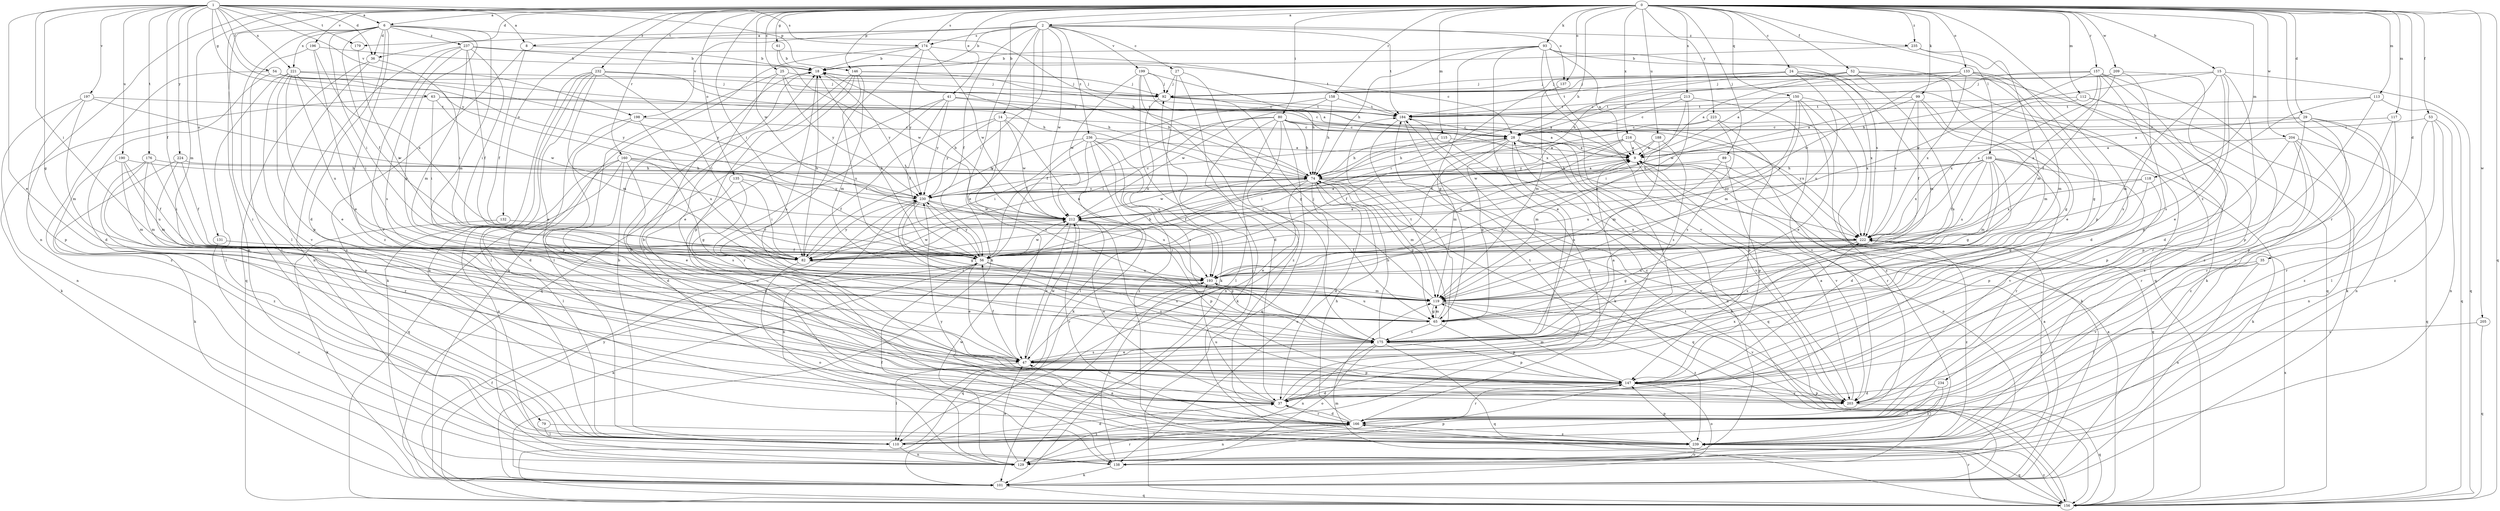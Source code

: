 strict digraph  {
0;
1;
2;
6;
8;
9;
14;
15;
18;
24;
25;
27;
28;
29;
35;
36;
37;
41;
47;
52;
53;
54;
56;
61;
63;
65;
74;
79;
80;
82;
89;
92;
93;
99;
101;
108;
110;
112;
113;
115;
117;
118;
119;
129;
131;
132;
133;
135;
137;
138;
146;
147;
150;
156;
157;
158;
160;
166;
174;
175;
176;
179;
184;
188;
190;
193;
196;
197;
198;
199;
203;
204;
205;
209;
212;
213;
216;
221;
222;
223;
224;
230;
232;
234;
235;
236;
237;
239;
0 -> 2  [label=a];
0 -> 6  [label=a];
0 -> 14  [label=b];
0 -> 15  [label=b];
0 -> 24  [label=c];
0 -> 25  [label=c];
0 -> 29  [label=d];
0 -> 35  [label=d];
0 -> 36  [label=d];
0 -> 41  [label=e];
0 -> 52  [label=f];
0 -> 53  [label=f];
0 -> 61  [label=g];
0 -> 74  [label=h];
0 -> 79  [label=i];
0 -> 80  [label=i];
0 -> 82  [label=i];
0 -> 89  [label=j];
0 -> 93  [label=k];
0 -> 99  [label=k];
0 -> 108  [label=l];
0 -> 112  [label=m];
0 -> 113  [label=m];
0 -> 115  [label=m];
0 -> 117  [label=m];
0 -> 118  [label=m];
0 -> 129  [label=n];
0 -> 131  [label=o];
0 -> 132  [label=o];
0 -> 133  [label=o];
0 -> 135  [label=o];
0 -> 137  [label=o];
0 -> 146  [label=p];
0 -> 150  [label=q];
0 -> 156  [label=q];
0 -> 157  [label=r];
0 -> 158  [label=r];
0 -> 160  [label=r];
0 -> 166  [label=r];
0 -> 174  [label=s];
0 -> 188  [label=u];
0 -> 196  [label=v];
0 -> 204  [label=w];
0 -> 205  [label=w];
0 -> 209  [label=w];
0 -> 212  [label=w];
0 -> 213  [label=x];
0 -> 216  [label=x];
0 -> 223  [label=y];
0 -> 232  [label=z];
0 -> 234  [label=z];
0 -> 235  [label=z];
1 -> 6  [label=a];
1 -> 8  [label=a];
1 -> 36  [label=d];
1 -> 47  [label=e];
1 -> 54  [label=f];
1 -> 56  [label=f];
1 -> 63  [label=g];
1 -> 65  [label=g];
1 -> 82  [label=i];
1 -> 119  [label=m];
1 -> 146  [label=p];
1 -> 174  [label=s];
1 -> 176  [label=t];
1 -> 179  [label=t];
1 -> 190  [label=u];
1 -> 197  [label=v];
1 -> 198  [label=v];
1 -> 221  [label=x];
1 -> 224  [label=y];
1 -> 230  [label=y];
2 -> 8  [label=a];
2 -> 18  [label=b];
2 -> 27  [label=c];
2 -> 47  [label=e];
2 -> 56  [label=f];
2 -> 82  [label=i];
2 -> 101  [label=k];
2 -> 137  [label=o];
2 -> 174  [label=s];
2 -> 179  [label=t];
2 -> 184  [label=t];
2 -> 198  [label=v];
2 -> 199  [label=v];
2 -> 212  [label=w];
2 -> 235  [label=z];
2 -> 236  [label=z];
6 -> 36  [label=d];
6 -> 37  [label=d];
6 -> 56  [label=f];
6 -> 65  [label=g];
6 -> 74  [label=h];
6 -> 82  [label=i];
6 -> 110  [label=l];
6 -> 119  [label=m];
6 -> 138  [label=o];
6 -> 221  [label=x];
6 -> 237  [label=z];
6 -> 239  [label=z];
8 -> 18  [label=b];
8 -> 56  [label=f];
8 -> 239  [label=z];
9 -> 74  [label=h];
9 -> 138  [label=o];
9 -> 156  [label=q];
9 -> 203  [label=v];
14 -> 28  [label=c];
14 -> 82  [label=i];
14 -> 175  [label=s];
14 -> 193  [label=u];
14 -> 212  [label=w];
14 -> 230  [label=y];
15 -> 47  [label=e];
15 -> 74  [label=h];
15 -> 92  [label=j];
15 -> 119  [label=m];
15 -> 156  [label=q];
15 -> 175  [label=s];
15 -> 203  [label=v];
18 -> 92  [label=j];
18 -> 175  [label=s];
18 -> 230  [label=y];
24 -> 74  [label=h];
24 -> 92  [label=j];
24 -> 101  [label=k];
24 -> 119  [label=m];
24 -> 184  [label=t];
24 -> 193  [label=u];
24 -> 222  [label=x];
25 -> 47  [label=e];
25 -> 74  [label=h];
25 -> 92  [label=j];
25 -> 110  [label=l];
25 -> 230  [label=y];
27 -> 65  [label=g];
27 -> 92  [label=j];
27 -> 101  [label=k];
27 -> 239  [label=z];
28 -> 9  [label=a];
28 -> 56  [label=f];
28 -> 65  [label=g];
28 -> 74  [label=h];
28 -> 101  [label=k];
28 -> 119  [label=m];
28 -> 129  [label=n];
28 -> 175  [label=s];
28 -> 203  [label=v];
29 -> 9  [label=a];
29 -> 28  [label=c];
29 -> 147  [label=p];
29 -> 166  [label=r];
29 -> 203  [label=v];
29 -> 239  [label=z];
35 -> 110  [label=l];
35 -> 129  [label=n];
35 -> 193  [label=u];
35 -> 203  [label=v];
36 -> 82  [label=i];
36 -> 110  [label=l];
36 -> 156  [label=q];
37 -> 18  [label=b];
37 -> 28  [label=c];
37 -> 166  [label=r];
37 -> 184  [label=t];
37 -> 193  [label=u];
37 -> 212  [label=w];
37 -> 222  [label=x];
41 -> 9  [label=a];
41 -> 56  [label=f];
41 -> 138  [label=o];
41 -> 166  [label=r];
41 -> 184  [label=t];
41 -> 230  [label=y];
47 -> 9  [label=a];
47 -> 56  [label=f];
47 -> 110  [label=l];
47 -> 147  [label=p];
47 -> 175  [label=s];
47 -> 212  [label=w];
52 -> 9  [label=a];
52 -> 28  [label=c];
52 -> 47  [label=e];
52 -> 92  [label=j];
52 -> 156  [label=q];
52 -> 175  [label=s];
53 -> 28  [label=c];
53 -> 110  [label=l];
53 -> 129  [label=n];
53 -> 166  [label=r];
53 -> 239  [label=z];
54 -> 37  [label=d];
54 -> 74  [label=h];
54 -> 92  [label=j];
54 -> 230  [label=y];
54 -> 239  [label=z];
56 -> 18  [label=b];
56 -> 47  [label=e];
56 -> 74  [label=h];
56 -> 101  [label=k];
56 -> 175  [label=s];
56 -> 193  [label=u];
56 -> 212  [label=w];
56 -> 230  [label=y];
61 -> 18  [label=b];
61 -> 212  [label=w];
63 -> 28  [label=c];
63 -> 82  [label=i];
63 -> 101  [label=k];
63 -> 184  [label=t];
63 -> 212  [label=w];
65 -> 119  [label=m];
65 -> 147  [label=p];
65 -> 175  [label=s];
65 -> 184  [label=t];
65 -> 193  [label=u];
74 -> 9  [label=a];
74 -> 18  [label=b];
74 -> 37  [label=d];
74 -> 47  [label=e];
74 -> 56  [label=f];
74 -> 65  [label=g];
74 -> 119  [label=m];
74 -> 138  [label=o];
74 -> 156  [label=q];
74 -> 203  [label=v];
74 -> 212  [label=w];
74 -> 230  [label=y];
79 -> 110  [label=l];
79 -> 239  [label=z];
80 -> 9  [label=a];
80 -> 28  [label=c];
80 -> 56  [label=f];
80 -> 74  [label=h];
80 -> 82  [label=i];
80 -> 101  [label=k];
80 -> 110  [label=l];
80 -> 129  [label=n];
80 -> 156  [label=q];
80 -> 222  [label=x];
82 -> 9  [label=a];
82 -> 18  [label=b];
82 -> 65  [label=g];
82 -> 138  [label=o];
82 -> 212  [label=w];
82 -> 230  [label=y];
89 -> 74  [label=h];
89 -> 147  [label=p];
89 -> 193  [label=u];
92 -> 184  [label=t];
92 -> 193  [label=u];
92 -> 222  [label=x];
93 -> 9  [label=a];
93 -> 18  [label=b];
93 -> 47  [label=e];
93 -> 65  [label=g];
93 -> 74  [label=h];
93 -> 110  [label=l];
93 -> 156  [label=q];
93 -> 203  [label=v];
93 -> 222  [label=x];
99 -> 9  [label=a];
99 -> 56  [label=f];
99 -> 65  [label=g];
99 -> 119  [label=m];
99 -> 184  [label=t];
99 -> 222  [label=x];
101 -> 9  [label=a];
101 -> 156  [label=q];
101 -> 230  [label=y];
108 -> 37  [label=d];
108 -> 56  [label=f];
108 -> 65  [label=g];
108 -> 74  [label=h];
108 -> 101  [label=k];
108 -> 119  [label=m];
108 -> 166  [label=r];
108 -> 193  [label=u];
108 -> 203  [label=v];
108 -> 222  [label=x];
108 -> 230  [label=y];
110 -> 18  [label=b];
110 -> 37  [label=d];
110 -> 129  [label=n];
112 -> 101  [label=k];
112 -> 184  [label=t];
112 -> 222  [label=x];
112 -> 239  [label=z];
113 -> 82  [label=i];
113 -> 147  [label=p];
113 -> 156  [label=q];
113 -> 184  [label=t];
115 -> 9  [label=a];
115 -> 74  [label=h];
115 -> 82  [label=i];
115 -> 156  [label=q];
117 -> 28  [label=c];
117 -> 129  [label=n];
117 -> 147  [label=p];
118 -> 65  [label=g];
118 -> 147  [label=p];
118 -> 222  [label=x];
118 -> 230  [label=y];
119 -> 65  [label=g];
119 -> 92  [label=j];
119 -> 203  [label=v];
119 -> 239  [label=z];
129 -> 47  [label=e];
129 -> 56  [label=f];
129 -> 147  [label=p];
129 -> 166  [label=r];
129 -> 212  [label=w];
131 -> 56  [label=f];
131 -> 138  [label=o];
132 -> 101  [label=k];
132 -> 222  [label=x];
133 -> 28  [label=c];
133 -> 37  [label=d];
133 -> 65  [label=g];
133 -> 92  [label=j];
133 -> 119  [label=m];
133 -> 212  [label=w];
133 -> 222  [label=x];
135 -> 37  [label=d];
135 -> 82  [label=i];
135 -> 175  [label=s];
135 -> 230  [label=y];
137 -> 82  [label=i];
137 -> 119  [label=m];
138 -> 101  [label=k];
138 -> 193  [label=u];
138 -> 222  [label=x];
146 -> 28  [label=c];
146 -> 92  [label=j];
146 -> 119  [label=m];
146 -> 147  [label=p];
146 -> 156  [label=q];
146 -> 166  [label=r];
146 -> 193  [label=u];
147 -> 37  [label=d];
147 -> 119  [label=m];
147 -> 138  [label=o];
147 -> 166  [label=r];
147 -> 203  [label=v];
150 -> 47  [label=e];
150 -> 119  [label=m];
150 -> 184  [label=t];
150 -> 193  [label=u];
150 -> 212  [label=w];
150 -> 222  [label=x];
150 -> 239  [label=z];
156 -> 9  [label=a];
156 -> 56  [label=f];
156 -> 119  [label=m];
156 -> 166  [label=r];
156 -> 184  [label=t];
156 -> 222  [label=x];
156 -> 239  [label=z];
157 -> 9  [label=a];
157 -> 56  [label=f];
157 -> 92  [label=j];
157 -> 147  [label=p];
157 -> 166  [label=r];
157 -> 212  [label=w];
157 -> 222  [label=x];
157 -> 239  [label=z];
158 -> 56  [label=f];
158 -> 74  [label=h];
158 -> 184  [label=t];
158 -> 212  [label=w];
160 -> 37  [label=d];
160 -> 47  [label=e];
160 -> 56  [label=f];
160 -> 65  [label=g];
160 -> 74  [label=h];
160 -> 110  [label=l];
160 -> 129  [label=n];
160 -> 156  [label=q];
166 -> 18  [label=b];
166 -> 37  [label=d];
166 -> 47  [label=e];
166 -> 74  [label=h];
166 -> 110  [label=l];
166 -> 129  [label=n];
166 -> 184  [label=t];
166 -> 239  [label=z];
174 -> 18  [label=b];
174 -> 101  [label=k];
174 -> 184  [label=t];
174 -> 203  [label=v];
174 -> 212  [label=w];
174 -> 230  [label=y];
175 -> 47  [label=e];
175 -> 74  [label=h];
175 -> 129  [label=n];
175 -> 138  [label=o];
175 -> 147  [label=p];
175 -> 156  [label=q];
176 -> 74  [label=h];
176 -> 82  [label=i];
176 -> 119  [label=m];
176 -> 147  [label=p];
176 -> 166  [label=r];
179 -> 82  [label=i];
184 -> 28  [label=c];
184 -> 101  [label=k];
184 -> 175  [label=s];
188 -> 9  [label=a];
188 -> 119  [label=m];
188 -> 175  [label=s];
188 -> 230  [label=y];
190 -> 56  [label=f];
190 -> 74  [label=h];
190 -> 101  [label=k];
190 -> 119  [label=m];
190 -> 193  [label=u];
193 -> 119  [label=m];
193 -> 156  [label=q];
196 -> 18  [label=b];
196 -> 47  [label=e];
196 -> 110  [label=l];
196 -> 222  [label=x];
197 -> 119  [label=m];
197 -> 129  [label=n];
197 -> 147  [label=p];
197 -> 184  [label=t];
197 -> 212  [label=w];
198 -> 28  [label=c];
198 -> 37  [label=d];
198 -> 147  [label=p];
198 -> 193  [label=u];
199 -> 37  [label=d];
199 -> 74  [label=h];
199 -> 92  [label=j];
199 -> 175  [label=s];
199 -> 212  [label=w];
199 -> 222  [label=x];
203 -> 9  [label=a];
203 -> 147  [label=p];
203 -> 156  [label=q];
204 -> 9  [label=a];
204 -> 129  [label=n];
204 -> 147  [label=p];
204 -> 156  [label=q];
204 -> 166  [label=r];
204 -> 239  [label=z];
205 -> 156  [label=q];
205 -> 175  [label=s];
209 -> 37  [label=d];
209 -> 92  [label=j];
209 -> 175  [label=s];
209 -> 222  [label=x];
212 -> 9  [label=a];
212 -> 18  [label=b];
212 -> 47  [label=e];
212 -> 147  [label=p];
212 -> 166  [label=r];
212 -> 203  [label=v];
212 -> 222  [label=x];
213 -> 28  [label=c];
213 -> 82  [label=i];
213 -> 184  [label=t];
213 -> 193  [label=u];
213 -> 203  [label=v];
216 -> 9  [label=a];
216 -> 119  [label=m];
216 -> 166  [label=r];
216 -> 193  [label=u];
216 -> 212  [label=w];
216 -> 230  [label=y];
221 -> 47  [label=e];
221 -> 82  [label=i];
221 -> 92  [label=j];
221 -> 110  [label=l];
221 -> 147  [label=p];
221 -> 193  [label=u];
221 -> 203  [label=v];
221 -> 230  [label=y];
222 -> 56  [label=f];
222 -> 65  [label=g];
222 -> 82  [label=i];
222 -> 175  [label=s];
222 -> 239  [label=z];
223 -> 28  [label=c];
223 -> 56  [label=f];
223 -> 101  [label=k];
223 -> 147  [label=p];
223 -> 175  [label=s];
224 -> 56  [label=f];
224 -> 74  [label=h];
224 -> 119  [label=m];
224 -> 239  [label=z];
230 -> 28  [label=c];
230 -> 56  [label=f];
230 -> 65  [label=g];
230 -> 129  [label=n];
230 -> 175  [label=s];
230 -> 193  [label=u];
230 -> 212  [label=w];
232 -> 9  [label=a];
232 -> 47  [label=e];
232 -> 82  [label=i];
232 -> 92  [label=j];
232 -> 101  [label=k];
232 -> 110  [label=l];
232 -> 119  [label=m];
232 -> 129  [label=n];
234 -> 37  [label=d];
234 -> 110  [label=l];
234 -> 239  [label=z];
235 -> 18  [label=b];
235 -> 119  [label=m];
235 -> 147  [label=p];
236 -> 9  [label=a];
236 -> 82  [label=i];
236 -> 101  [label=k];
236 -> 110  [label=l];
236 -> 175  [label=s];
236 -> 193  [label=u];
236 -> 230  [label=y];
236 -> 239  [label=z];
237 -> 18  [label=b];
237 -> 28  [label=c];
237 -> 56  [label=f];
237 -> 82  [label=i];
237 -> 119  [label=m];
237 -> 129  [label=n];
237 -> 175  [label=s];
237 -> 203  [label=v];
239 -> 92  [label=j];
239 -> 138  [label=o];
239 -> 147  [label=p];
239 -> 156  [label=q];
239 -> 230  [label=y];
}
